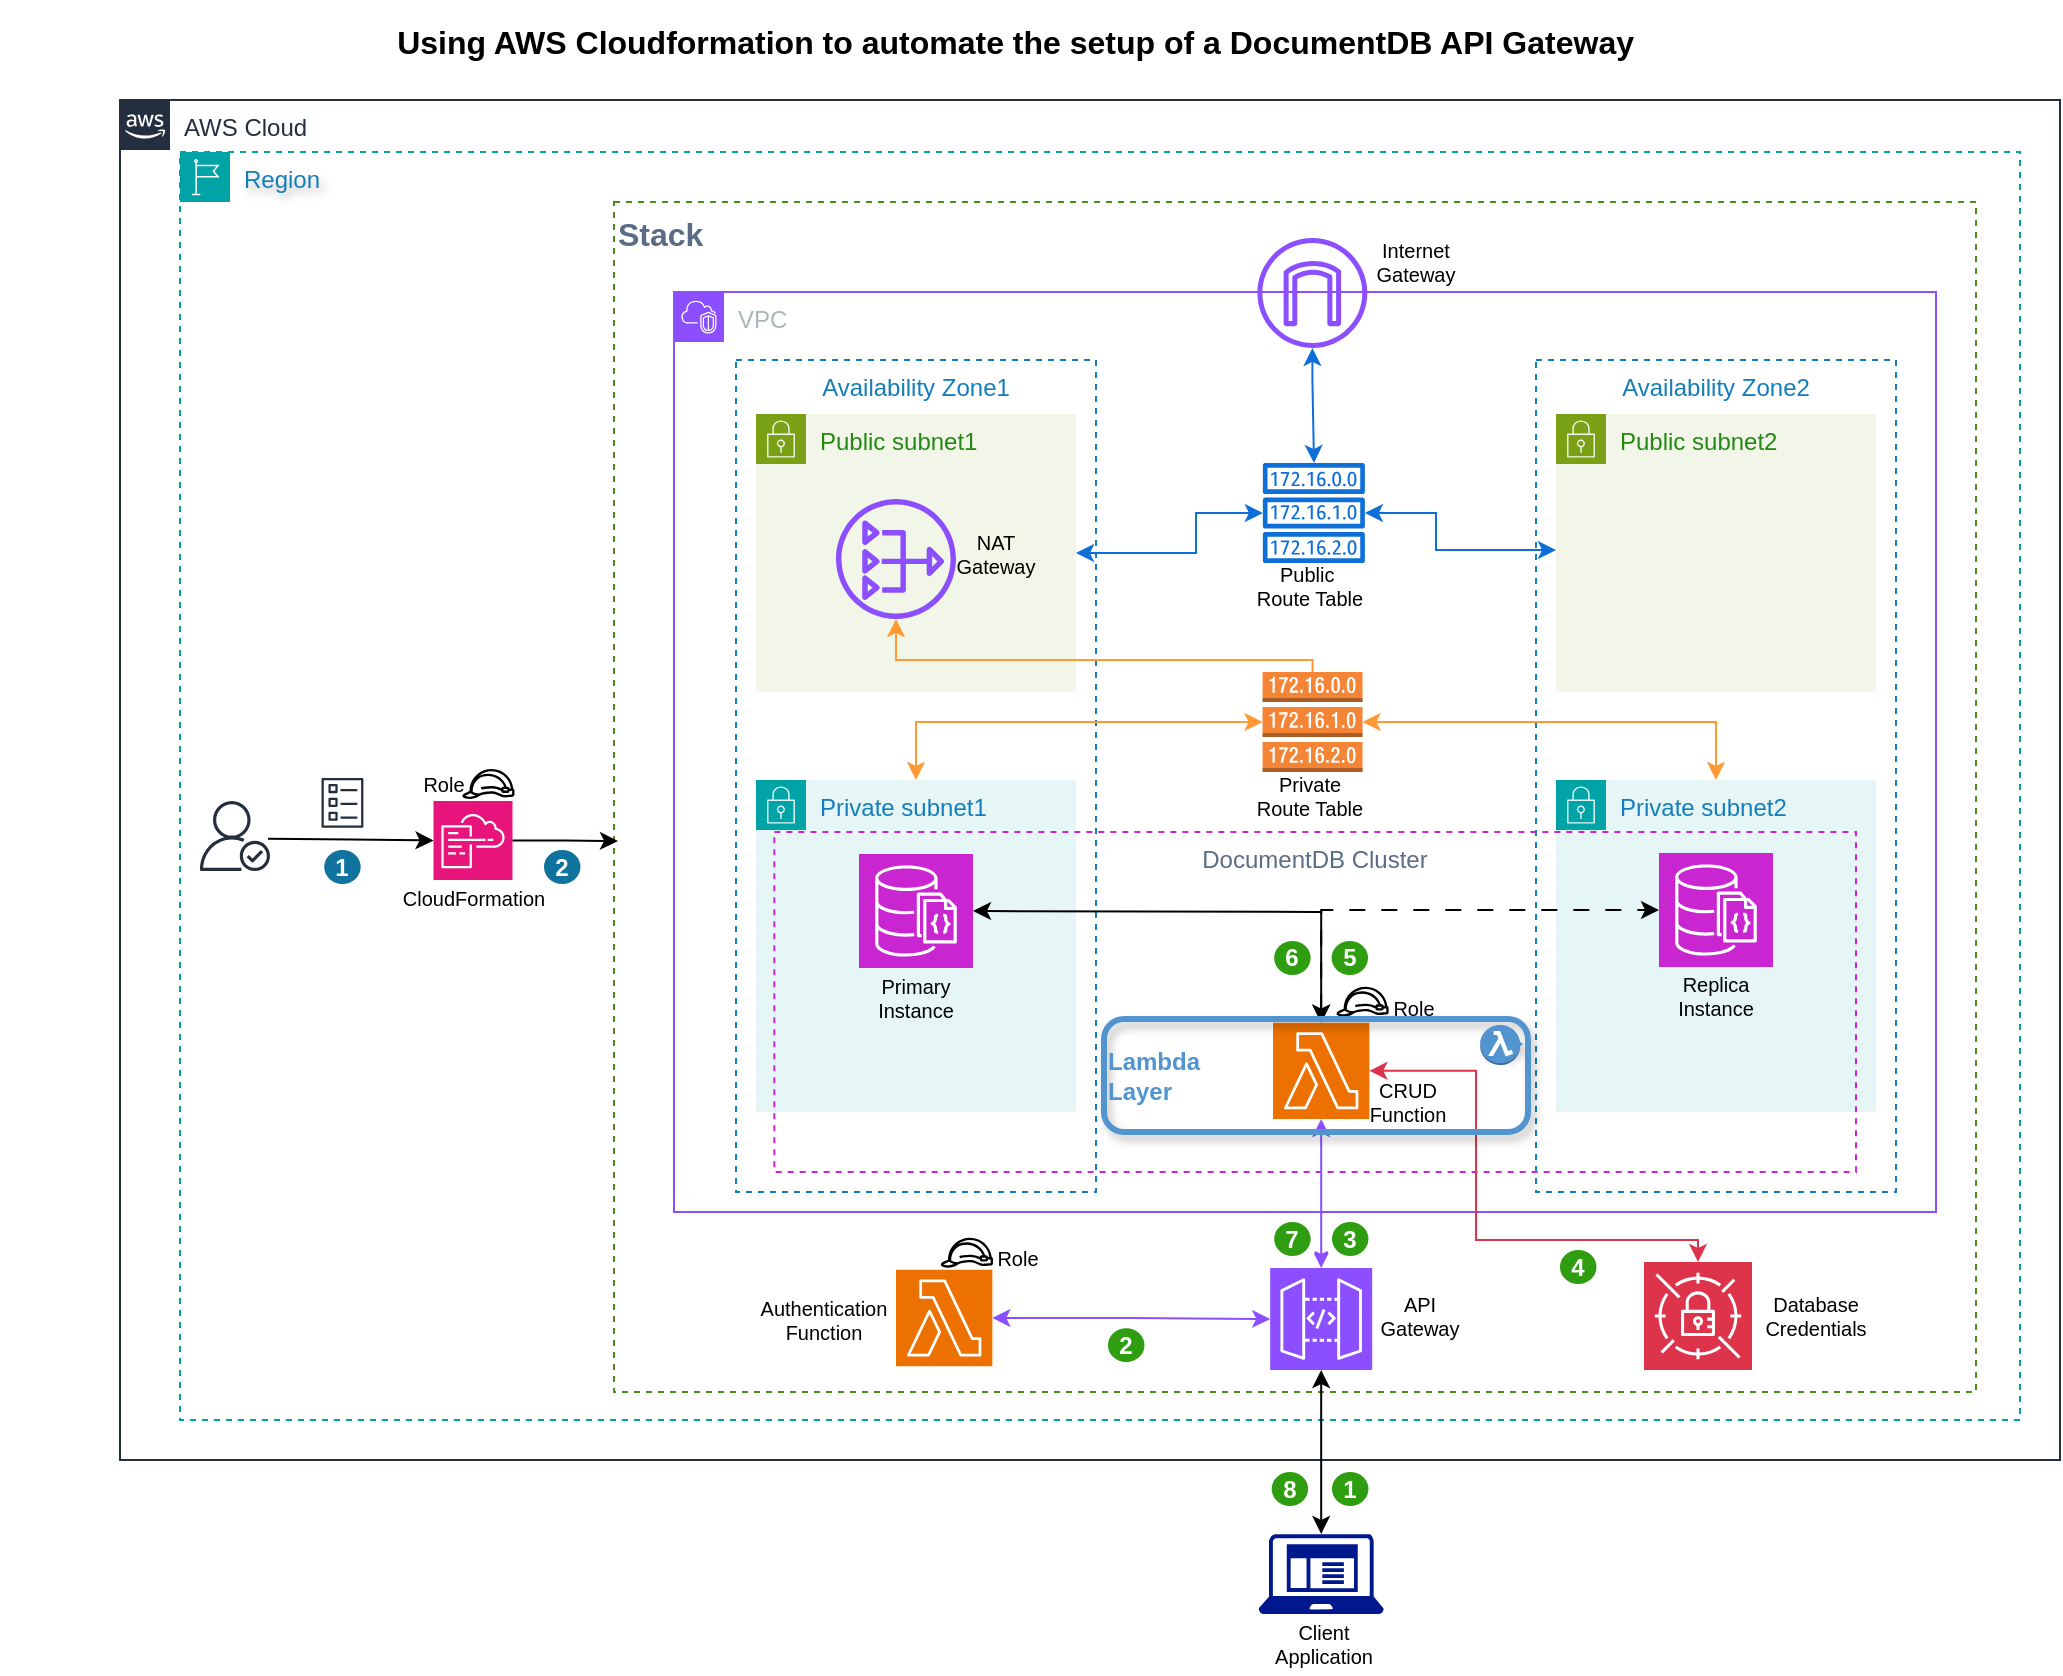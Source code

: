 <mxfile version="24.7.8">
  <diagram name="Página-1" id="AcIc0LQlfwdwwej2UEIB">
    <mxGraphModel dx="1509" dy="880" grid="1" gridSize="10" guides="1" tooltips="1" connect="1" arrows="1" fold="1" page="1" pageScale="1" pageWidth="1169" pageHeight="1654" math="0" shadow="0">
      <root>
        <mxCell id="0" />
        <mxCell id="1" parent="0" />
        <mxCell id="aId0mwtYXUcNeeGwUYDp-2" value="AWS Cloud" style="points=[[0,0],[0.25,0],[0.5,0],[0.75,0],[1,0],[1,0.25],[1,0.5],[1,0.75],[1,1],[0.75,1],[0.5,1],[0.25,1],[0,1],[0,0.75],[0,0.5],[0,0.25]];outlineConnect=0;gradientColor=none;html=1;whiteSpace=wrap;fontSize=12;fontStyle=0;container=1;pointerEvents=0;collapsible=0;recursiveResize=0;shape=mxgraph.aws4.group;grIcon=mxgraph.aws4.group_aws_cloud_alt;strokeColor=#232F3E;fillColor=none;verticalAlign=top;align=left;spacingLeft=30;fontColor=#232F3E;dashed=0;" parent="1" vertex="1">
          <mxGeometry x="100" y="80" width="970" height="680" as="geometry" />
        </mxCell>
        <mxCell id="aId0mwtYXUcNeeGwUYDp-3" value="Region" style="points=[[0,0],[0.25,0],[0.5,0],[0.75,0],[1,0],[1,0.25],[1,0.5],[1,0.75],[1,1],[0.75,1],[0.5,1],[0.25,1],[0,1],[0,0.75],[0,0.5],[0,0.25]];outlineConnect=0;gradientColor=none;whiteSpace=wrap;fontSize=12;fontStyle=0;container=1;pointerEvents=0;collapsible=0;recursiveResize=0;shape=mxgraph.aws4.group;grIcon=mxgraph.aws4.group_region;strokeColor=#00A4A6;fillColor=none;verticalAlign=top;align=left;spacingLeft=30;fontColor=#147EBA;dashed=1;textShadow=1;labelBorderColor=none;html=1;" parent="1" vertex="1">
          <mxGeometry x="130" y="106" width="920" height="634" as="geometry" />
        </mxCell>
        <mxCell id="d9eGvCtl3GfzNOBqdKXP-15" value="&lt;span style=&quot;font-size: 16px;&quot;&gt;Stack&lt;/span&gt;" style="fillColor=none;strokeColor=#498e1a;dashed=1;verticalAlign=top;fontStyle=1;fontColor=#5A6C86;whiteSpace=wrap;html=1;align=left;fontSize=16;" parent="aId0mwtYXUcNeeGwUYDp-3" vertex="1">
          <mxGeometry x="217" y="25" width="681" height="595" as="geometry" />
        </mxCell>
        <mxCell id="aId0mwtYXUcNeeGwUYDp-6" value="VPC" style="points=[[0,0],[0.25,0],[0.5,0],[0.75,0],[1,0],[1,0.25],[1,0.5],[1,0.75],[1,1],[0.75,1],[0.5,1],[0.25,1],[0,1],[0,0.75],[0,0.5],[0,0.25]];outlineConnect=0;gradientColor=none;html=1;whiteSpace=wrap;fontSize=12;fontStyle=0;container=1;pointerEvents=0;collapsible=0;recursiveResize=0;shape=mxgraph.aws4.group;grIcon=mxgraph.aws4.group_vpc2;strokeColor=#8C4FFF;fillColor=none;verticalAlign=top;align=left;spacingLeft=30;fontColor=#AAB7B8;dashed=0;" parent="aId0mwtYXUcNeeGwUYDp-3" vertex="1">
          <mxGeometry x="247" y="70" width="631" height="460" as="geometry" />
        </mxCell>
        <mxCell id="aId0mwtYXUcNeeGwUYDp-16" value="" style="outlineConnect=0;fontColor=#232F3E;gradientColor=none;fillColor=#8C4FFF;strokeColor=none;dashed=0;verticalLabelPosition=bottom;verticalAlign=top;align=center;html=1;fontSize=12;fontStyle=0;aspect=fixed;pointerEvents=1;shape=mxgraph.aws4.internet_gateway;fillStyle=solid;shadow=0;perimeterSpacing=0;strokeWidth=1;" parent="aId0mwtYXUcNeeGwUYDp-6" vertex="1">
          <mxGeometry x="291.68" y="-27" width="55" height="55" as="geometry" />
        </mxCell>
        <mxCell id="d9eGvCtl3GfzNOBqdKXP-12" value="Internet Gateway" style="text;html=1;align=center;verticalAlign=middle;whiteSpace=wrap;rounded=0;fontSize=10;" parent="aId0mwtYXUcNeeGwUYDp-3" vertex="1">
          <mxGeometry x="588" y="40" width="60" height="30" as="geometry" />
        </mxCell>
        <mxCell id="yfy_KbpDRgf1LZyivfnC-4" value="" style="sketch=0;points=[[0,0,0],[0.25,0,0],[0.5,0,0],[0.75,0,0],[1,0,0],[0,1,0],[0.25,1,0],[0.5,1,0],[0.75,1,0],[1,1,0],[0,0.25,0],[0,0.5,0],[0,0.75,0],[1,0.25,0],[1,0.5,0],[1,0.75,0]];outlineConnect=0;fontColor=#232F3E;fillColor=#8C4FFF;strokeColor=#ffffff;dashed=0;verticalLabelPosition=bottom;verticalAlign=top;align=center;html=1;fontSize=12;fontStyle=0;aspect=fixed;shape=mxgraph.aws4.resourceIcon;resIcon=mxgraph.aws4.api_gateway;" vertex="1" parent="aId0mwtYXUcNeeGwUYDp-3">
          <mxGeometry x="545.09" y="558" width="51" height="51" as="geometry" />
        </mxCell>
        <mxCell id="d9eGvCtl3GfzNOBqdKXP-13" value="API Gateway" style="text;html=1;align=center;verticalAlign=middle;whiteSpace=wrap;rounded=0;fontSize=10;" parent="aId0mwtYXUcNeeGwUYDp-3" vertex="1">
          <mxGeometry x="590.09" y="567" width="60" height="30" as="geometry" />
        </mxCell>
        <mxCell id="aId0mwtYXUcNeeGwUYDp-4" value="Availability Zone1" style="fillColor=none;strokeColor=#147EBA;dashed=1;verticalAlign=top;fontStyle=0;fontColor=#147EBA;whiteSpace=wrap;html=1;" parent="aId0mwtYXUcNeeGwUYDp-3" vertex="1">
          <mxGeometry x="278" y="104" width="180" height="416" as="geometry" />
        </mxCell>
        <mxCell id="aId0mwtYXUcNeeGwUYDp-9" value="Private subnet1" style="points=[[0,0],[0.25,0],[0.5,0],[0.75,0],[1,0],[1,0.25],[1,0.5],[1,0.75],[1,1],[0.75,1],[0.5,1],[0.25,1],[0,1],[0,0.75],[0,0.5],[0,0.25]];outlineConnect=0;gradientColor=none;html=1;whiteSpace=wrap;fontSize=12;fontStyle=0;container=1;pointerEvents=0;collapsible=0;recursiveResize=0;shape=mxgraph.aws4.group;grIcon=mxgraph.aws4.group_security_group;grStroke=0;strokeColor=#00A4A6;fillColor=#E6F6F7;verticalAlign=top;align=left;spacingLeft=30;fontColor=#147EBA;dashed=0;" parent="aId0mwtYXUcNeeGwUYDp-3" vertex="1">
          <mxGeometry x="288" y="314" width="160" height="166" as="geometry" />
        </mxCell>
        <mxCell id="aId0mwtYXUcNeeGwUYDp-10" value="Availability Zone2" style="fillColor=none;strokeColor=#147EBA;dashed=1;verticalAlign=top;fontStyle=0;fontColor=#147EBA;whiteSpace=wrap;html=1;" parent="aId0mwtYXUcNeeGwUYDp-3" vertex="1">
          <mxGeometry x="678" y="104" width="180" height="416" as="geometry" />
        </mxCell>
        <mxCell id="aId0mwtYXUcNeeGwUYDp-12" value="Private subnet2" style="points=[[0,0,0,0,0],[0,0.25,0,0,0],[0,0.5,0,0,0],[0,0.75,0,0,0],[0,1,0,0,0],[0.25,0,0,0,0],[0.25,1,0,0,0],[0.5,0,0,0,0],[0.5,1,0,0,0],[0.75,0,0,0,0],[0.75,1,0,0,0],[1,0,0,0,0],[1,0.25,0,0,0],[1,0.5,0,0,0],[1,0.75,0,0,0],[1,1,0,0,0]];outlineConnect=0;gradientColor=none;html=1;whiteSpace=wrap;fontSize=12;fontStyle=0;container=1;pointerEvents=0;collapsible=0;recursiveResize=0;shape=mxgraph.aws4.group;grIcon=mxgraph.aws4.group_security_group;grStroke=0;strokeColor=#00A4A6;fillColor=#E6F6F7;verticalAlign=top;align=left;spacingLeft=30;fontColor=#147EBA;dashed=0;" parent="aId0mwtYXUcNeeGwUYDp-3" vertex="1">
          <mxGeometry x="688" y="314" width="160" height="166" as="geometry" />
        </mxCell>
        <mxCell id="aId0mwtYXUcNeeGwUYDp-8" value="Public subnet1" style="points=[[0,0],[0.25,0],[0.5,0],[0.75,0],[1,0],[1,0.25],[1,0.5],[1,0.75],[1,1],[0.75,1],[0.5,1],[0.25,1],[0,1],[0,0.75],[0,0.5],[0,0.25]];outlineConnect=0;gradientColor=none;html=1;whiteSpace=wrap;fontSize=12;fontStyle=0;container=1;pointerEvents=0;collapsible=0;recursiveResize=0;shape=mxgraph.aws4.group;grIcon=mxgraph.aws4.group_security_group;grStroke=0;strokeColor=#7AA116;fillColor=#F2F6E8;verticalAlign=top;align=left;spacingLeft=30;fontColor=#248814;dashed=0;" parent="aId0mwtYXUcNeeGwUYDp-3" vertex="1">
          <mxGeometry x="288" y="131" width="160" height="139" as="geometry" />
        </mxCell>
        <mxCell id="aId0mwtYXUcNeeGwUYDp-17" value="" style="sketch=0;outlineConnect=0;fontColor=#232F3E;gradientColor=none;fillColor=#8C4FFF;strokeColor=none;dashed=0;verticalLabelPosition=bottom;verticalAlign=top;align=center;html=1;fontSize=12;fontStyle=0;aspect=fixed;pointerEvents=1;shape=mxgraph.aws4.nat_gateway;points=[];" parent="aId0mwtYXUcNeeGwUYDp-8" vertex="1">
          <mxGeometry x="40" y="42.5" width="60" height="60" as="geometry" />
        </mxCell>
        <mxCell id="aId0mwtYXUcNeeGwUYDp-11" value="Public subnet2" style="points=[[0,0],[0.25,0],[0.5,0],[0.75,0],[1,0],[1,0.25],[1,0.5],[1,0.75],[1,1],[0.75,1],[0.5,1],[0.25,1],[0,1],[0,0.75],[0,0.5],[0,0.25]];outlineConnect=0;gradientColor=none;html=1;whiteSpace=wrap;fontSize=12;fontStyle=0;container=1;pointerEvents=0;collapsible=0;recursiveResize=0;shape=mxgraph.aws4.group;grIcon=mxgraph.aws4.group_security_group;grStroke=0;strokeColor=#7AA116;fillColor=#F2F6E8;verticalAlign=top;align=left;spacingLeft=30;fontColor=#248814;dashed=0;" parent="aId0mwtYXUcNeeGwUYDp-3" vertex="1">
          <mxGeometry x="688" y="131" width="160" height="139" as="geometry" />
        </mxCell>
        <mxCell id="d9eGvCtl3GfzNOBqdKXP-2" value="Primary Instance" style="text;html=1;align=center;verticalAlign=middle;whiteSpace=wrap;rounded=0;fontSize=10;" parent="aId0mwtYXUcNeeGwUYDp-3" vertex="1">
          <mxGeometry x="338" y="407.5" width="60" height="30" as="geometry" />
        </mxCell>
        <mxCell id="d9eGvCtl3GfzNOBqdKXP-3" value="Replica Instance" style="text;html=1;align=center;verticalAlign=middle;whiteSpace=wrap;rounded=0;fontSize=10;" parent="aId0mwtYXUcNeeGwUYDp-3" vertex="1">
          <mxGeometry x="738" y="406.5" width="60" height="30" as="geometry" />
        </mxCell>
        <mxCell id="yfy_KbpDRgf1LZyivfnC-1" value="" style="sketch=0;points=[[0,0,0],[0.25,0,0],[0.5,0,0],[0.75,0,0],[1,0,0],[0,1,0],[0.25,1,0],[0.5,1,0],[0.75,1,0],[1,1,0],[0,0.25,0],[0,0.5,0],[0,0.75,0],[1,0.25,0],[1,0.5,0],[1,0.75,0]];outlineConnect=0;fontColor=#232F3E;fillColor=#C925D1;strokeColor=#ffffff;dashed=0;verticalLabelPosition=bottom;verticalAlign=top;align=center;html=1;fontSize=12;fontStyle=0;aspect=fixed;shape=mxgraph.aws4.resourceIcon;resIcon=mxgraph.aws4.documentdb_with_mongodb_compatibility;" vertex="1" parent="aId0mwtYXUcNeeGwUYDp-3">
          <mxGeometry x="339.5" y="351" width="57" height="57" as="geometry" />
        </mxCell>
        <mxCell id="yfy_KbpDRgf1LZyivfnC-2" value="" style="sketch=0;points=[[0,0,0],[0.25,0,0],[0.5,0,0],[0.75,0,0],[1,0,0],[0,1,0],[0.25,1,0],[0.5,1,0],[0.75,1,0],[1,1,0],[0,0.25,0],[0,0.5,0],[0,0.75,0],[1,0.25,0],[1,0.5,0],[1,0.75,0]];outlineConnect=0;fontColor=#232F3E;fillColor=#C925D1;strokeColor=#ffffff;dashed=0;verticalLabelPosition=bottom;verticalAlign=top;align=center;html=1;fontSize=12;fontStyle=0;aspect=fixed;shape=mxgraph.aws4.resourceIcon;resIcon=mxgraph.aws4.documentdb_with_mongodb_compatibility;" vertex="1" parent="aId0mwtYXUcNeeGwUYDp-3">
          <mxGeometry x="739.5" y="350.5" width="57" height="57" as="geometry" />
        </mxCell>
        <mxCell id="aId0mwtYXUcNeeGwUYDp-23" value="DocumentDB Cluster" style="fillColor=none;strokeColor=#C925D1;dashed=1;verticalAlign=top;fontStyle=0;fontColor=#5A6C86;whiteSpace=wrap;html=1;points=[[0,0,0,0,0],[0,0.25,0,0,0],[0,0.5,0,0,0],[0,0.75,0,0,0],[0,1,0,0,0],[0.25,0,0,0,0],[0.25,1,0,0,0],[0.5,0,0,0,0],[0.5,1,0,0,0],[0.75,0,0,0,0],[0.75,1,0,0,0],[1,0,0,0,0],[1,0.25,0,0,0],[1,0.5,0,0,0],[1,0.75,0,0,0],[1,1,0,0,0]];" parent="aId0mwtYXUcNeeGwUYDp-3" vertex="1">
          <mxGeometry x="297.18" y="340" width="540.82" height="170" as="geometry" />
        </mxCell>
        <mxCell id="yfy_KbpDRgf1LZyivfnC-11" value="" style="edgeStyle=orthogonalEdgeStyle;rounded=0;orthogonalLoop=1;jettySize=auto;html=1;exitX=0.5;exitY=0;exitDx=0;exitDy=0;exitPerimeter=0;entryX=0;entryY=0.5;entryDx=0;entryDy=0;entryPerimeter=0;startArrow=classic;startFill=1;dashed=1;dashPattern=8 8;" edge="1" parent="aId0mwtYXUcNeeGwUYDp-3" source="yfy_KbpDRgf1LZyivfnC-3" target="yfy_KbpDRgf1LZyivfnC-2">
          <mxGeometry relative="1" as="geometry">
            <Array as="points">
              <mxPoint x="571" y="379" />
            </Array>
          </mxGeometry>
        </mxCell>
        <mxCell id="yfy_KbpDRgf1LZyivfnC-3" value="" style="sketch=0;points=[[0,0,0],[0.25,0,0],[0.5,0,0],[0.75,0,0],[1,0,0],[0,1,0],[0.25,1,0],[0.5,1,0],[0.75,1,0],[1,1,0],[0,0.25,0],[0,0.5,0],[0,0.75,0],[1,0.25,0],[1,0.5,0],[1,0.75,0]];outlineConnect=0;fontColor=#232F3E;fillColor=#ED7100;strokeColor=#ffffff;dashed=0;verticalLabelPosition=bottom;verticalAlign=top;align=center;html=1;fontSize=12;fontStyle=0;aspect=fixed;shape=mxgraph.aws4.resourceIcon;resIcon=mxgraph.aws4.lambda;" vertex="1" parent="aId0mwtYXUcNeeGwUYDp-3">
          <mxGeometry x="546.5" y="435.32" width="48.18" height="48.18" as="geometry" />
        </mxCell>
        <mxCell id="aId0mwtYXUcNeeGwUYDp-61" value="" style="outlineConnect=0;dashed=0;verticalLabelPosition=bottom;verticalAlign=top;align=center;html=1;shape=mxgraph.aws3.route_table;fillColor=#F58536;gradientColor=none;rotation=0;" parent="aId0mwtYXUcNeeGwUYDp-3" vertex="1">
          <mxGeometry x="541.27" y="260" width="50" height="50" as="geometry" />
        </mxCell>
        <mxCell id="aId0mwtYXUcNeeGwUYDp-24" value="" style="sketch=0;outlineConnect=0;fontColor=#232F3E;gradientColor=none;fillColor=#0E6FD8;strokeColor=none;dashed=0;verticalLabelPosition=bottom;verticalAlign=top;align=center;html=1;fontSize=12;fontStyle=0;aspect=fixed;pointerEvents=1;shape=mxgraph.aws4.route_table;" parent="aId0mwtYXUcNeeGwUYDp-3" vertex="1">
          <mxGeometry x="541.27" y="155.5" width="51.32" height="50" as="geometry" />
        </mxCell>
        <mxCell id="aId0mwtYXUcNeeGwUYDp-44" style="edgeStyle=orthogonalEdgeStyle;rounded=0;orthogonalLoop=1;jettySize=auto;html=1;startArrow=classic;startFill=1;strokeColor=#FF9933;" parent="aId0mwtYXUcNeeGwUYDp-3" source="aId0mwtYXUcNeeGwUYDp-61" target="aId0mwtYXUcNeeGwUYDp-12" edge="1">
          <mxGeometry relative="1" as="geometry">
            <mxPoint x="594.527" y="134" as="sourcePoint" />
          </mxGeometry>
        </mxCell>
        <mxCell id="aId0mwtYXUcNeeGwUYDp-30" style="edgeStyle=orthogonalEdgeStyle;rounded=0;orthogonalLoop=1;jettySize=auto;html=1;startArrow=classic;startFill=1;strokeColor=#FF9933;exitX=0;exitY=0.5;exitDx=0;exitDy=0;exitPerimeter=0;" parent="aId0mwtYXUcNeeGwUYDp-3" source="aId0mwtYXUcNeeGwUYDp-61" target="aId0mwtYXUcNeeGwUYDp-9" edge="1">
          <mxGeometry relative="1" as="geometry">
            <mxPoint x="543.513" y="134" as="sourcePoint" />
          </mxGeometry>
        </mxCell>
        <mxCell id="aId0mwtYXUcNeeGwUYDp-38" style="edgeStyle=orthogonalEdgeStyle;rounded=0;orthogonalLoop=1;jettySize=auto;html=1;endArrow=classic;endFill=1;startArrow=none;startFill=0;strokeColor=#FF9933;exitX=0.5;exitY=0;exitDx=0;exitDy=0;exitPerimeter=0;" parent="aId0mwtYXUcNeeGwUYDp-3" source="aId0mwtYXUcNeeGwUYDp-61" target="aId0mwtYXUcNeeGwUYDp-17" edge="1">
          <mxGeometry relative="1" as="geometry">
            <mxPoint x="566" y="109" as="sourcePoint" />
            <Array as="points">
              <mxPoint x="566" y="254" />
              <mxPoint x="358" y="254" />
            </Array>
          </mxGeometry>
        </mxCell>
        <mxCell id="aId0mwtYXUcNeeGwUYDp-47" style="edgeStyle=orthogonalEdgeStyle;rounded=0;orthogonalLoop=1;jettySize=auto;html=1;strokeColor=#0E6FD8;startArrow=classic;startFill=1;" parent="aId0mwtYXUcNeeGwUYDp-3" source="aId0mwtYXUcNeeGwUYDp-24" edge="1" target="aId0mwtYXUcNeeGwUYDp-11">
          <mxGeometry relative="1" as="geometry">
            <Array as="points">
              <mxPoint x="628" y="181" />
              <mxPoint x="628" y="199" />
            </Array>
            <mxPoint x="688" y="7" as="targetPoint" />
          </mxGeometry>
        </mxCell>
        <mxCell id="aId0mwtYXUcNeeGwUYDp-48" style="edgeStyle=orthogonalEdgeStyle;rounded=0;orthogonalLoop=1;jettySize=auto;html=1;startArrow=classic;startFill=1;strokeColor=#0E6FD8;entryX=1;entryY=0.5;entryDx=0;entryDy=0;" parent="aId0mwtYXUcNeeGwUYDp-3" source="aId0mwtYXUcNeeGwUYDp-24" edge="1" target="aId0mwtYXUcNeeGwUYDp-8">
          <mxGeometry relative="1" as="geometry">
            <mxPoint x="448" y="68" as="targetPoint" />
            <mxPoint x="568" y="148" as="sourcePoint" />
            <Array as="points">
              <mxPoint x="508" y="181" />
              <mxPoint x="508" y="201" />
            </Array>
          </mxGeometry>
        </mxCell>
        <mxCell id="d9eGvCtl3GfzNOBqdKXP-11" value="NAT Gateway" style="text;html=1;align=center;verticalAlign=middle;whiteSpace=wrap;rounded=0;fontSize=10;" parent="aId0mwtYXUcNeeGwUYDp-3" vertex="1">
          <mxGeometry x="378" y="186" width="60" height="30" as="geometry" />
        </mxCell>
        <mxCell id="aId0mwtYXUcNeeGwUYDp-56" value="" style="sketch=0;points=[[0,0,0],[0.25,0,0],[0.5,0,0],[0.75,0,0],[1,0,0],[0,1,0],[0.25,1,0],[0.5,1,0],[0.75,1,0],[1,1,0],[0,0.25,0],[0,0.5,0],[0,0.75,0],[1,0.25,0],[1,0.5,0],[1,0.75,0]];outlineConnect=0;fontColor=#232F3E;fillColor=#DD344C;strokeColor=#ffffff;dashed=0;verticalLabelPosition=bottom;verticalAlign=top;align=center;html=1;fontSize=12;fontStyle=0;aspect=fixed;shape=mxgraph.aws4.resourceIcon;resIcon=mxgraph.aws4.secrets_manager;" parent="aId0mwtYXUcNeeGwUYDp-3" vertex="1">
          <mxGeometry x="732" y="555" width="54" height="54" as="geometry" />
        </mxCell>
        <mxCell id="d9eGvCtl3GfzNOBqdKXP-14" value="Database Credentials" style="text;html=1;align=center;verticalAlign=middle;whiteSpace=wrap;rounded=0;fontSize=10;" parent="aId0mwtYXUcNeeGwUYDp-3" vertex="1">
          <mxGeometry x="788" y="567" width="60" height="30" as="geometry" />
        </mxCell>
        <mxCell id="d9eGvCtl3GfzNOBqdKXP-9" value="Private Route Table" style="text;html=1;align=center;verticalAlign=middle;whiteSpace=wrap;rounded=0;fontSize=10;" parent="aId0mwtYXUcNeeGwUYDp-3" vertex="1">
          <mxGeometry x="535.02" y="307" width="60" height="30" as="geometry" />
        </mxCell>
        <mxCell id="d9eGvCtl3GfzNOBqdKXP-10" value="Public&amp;nbsp; Route Table" style="text;html=1;align=center;verticalAlign=middle;whiteSpace=wrap;rounded=0;fontSize=10;" parent="aId0mwtYXUcNeeGwUYDp-3" vertex="1">
          <mxGeometry x="535.02" y="202" width="60" height="30" as="geometry" />
        </mxCell>
        <mxCell id="aId0mwtYXUcNeeGwUYDp-50" style="edgeStyle=orthogonalEdgeStyle;rounded=0;orthogonalLoop=1;jettySize=auto;html=1;entryX=0.5;entryY=1;entryDx=0;entryDy=0;strokeColor=#8C4FFF;entryPerimeter=0;exitX=0.5;exitY=0;exitDx=0;exitDy=0;exitPerimeter=0;startArrow=classic;startFill=1;" parent="aId0mwtYXUcNeeGwUYDp-3" source="yfy_KbpDRgf1LZyivfnC-4" target="yfy_KbpDRgf1LZyivfnC-3" edge="1">
          <mxGeometry relative="1" as="geometry">
            <Array as="points" />
            <mxPoint x="567" y="258" as="sourcePoint" />
            <mxPoint x="568" y="263" as="targetPoint" />
          </mxGeometry>
        </mxCell>
        <mxCell id="yfy_KbpDRgf1LZyivfnC-6" style="edgeStyle=orthogonalEdgeStyle;rounded=0;orthogonalLoop=1;jettySize=auto;html=1;startArrow=classic;startFill=1;strokeColor=#0E6FD8;" edge="1" parent="aId0mwtYXUcNeeGwUYDp-3" source="aId0mwtYXUcNeeGwUYDp-16" target="aId0mwtYXUcNeeGwUYDp-24">
          <mxGeometry relative="1" as="geometry">
            <mxPoint x="503.09" y="138" as="targetPoint" />
            <mxPoint x="596.09" y="111" as="sourcePoint" />
            <Array as="points">
              <mxPoint x="567" y="114" />
              <mxPoint x="567" y="114" />
            </Array>
          </mxGeometry>
        </mxCell>
        <mxCell id="yfy_KbpDRgf1LZyivfnC-8" style="edgeStyle=orthogonalEdgeStyle;rounded=0;orthogonalLoop=1;jettySize=auto;html=1;endSize=6;startArrow=classic;startFill=1;startSize=6;strokeColor=#DD344C;exitX=1;exitY=0.5;exitDx=0;exitDy=0;exitPerimeter=0;entryX=0.5;entryY=0;entryDx=0;entryDy=0;entryPerimeter=0;" edge="1" parent="aId0mwtYXUcNeeGwUYDp-3" source="yfy_KbpDRgf1LZyivfnC-3" target="aId0mwtYXUcNeeGwUYDp-56">
          <mxGeometry relative="1" as="geometry">
            <Array as="points">
              <mxPoint x="648" y="459" />
              <mxPoint x="648" y="544" />
              <mxPoint x="759" y="544" />
            </Array>
            <mxPoint x="897" y="528" as="sourcePoint" />
            <mxPoint x="888" y="639" as="targetPoint" />
          </mxGeometry>
        </mxCell>
        <mxCell id="yfy_KbpDRgf1LZyivfnC-12" value="" style="edgeStyle=orthogonalEdgeStyle;rounded=0;orthogonalLoop=1;jettySize=auto;html=1;exitX=0.5;exitY=0;exitDx=0;exitDy=0;exitPerimeter=0;entryX=1;entryY=0.5;entryDx=0;entryDy=0;entryPerimeter=0;startArrow=classic;startFill=1;" edge="1" parent="aId0mwtYXUcNeeGwUYDp-3" source="yfy_KbpDRgf1LZyivfnC-3" target="yfy_KbpDRgf1LZyivfnC-1">
          <mxGeometry relative="1" as="geometry">
            <mxPoint x="488" y="366.5" as="sourcePoint" />
            <mxPoint x="657" y="350.5" as="targetPoint" />
            <Array as="points">
              <mxPoint x="571" y="380" />
              <mxPoint x="568" y="380" />
            </Array>
          </mxGeometry>
        </mxCell>
        <mxCell id="yfy_KbpDRgf1LZyivfnC-13" value="" style="sketch=0;points=[[0,0,0],[0.25,0,0],[0.5,0,0],[0.75,0,0],[1,0,0],[0,1,0],[0.25,1,0],[0.5,1,0],[0.75,1,0],[1,1,0],[0,0.25,0],[0,0.5,0],[0,0.75,0],[1,0.25,0],[1,0.5,0],[1,0.75,0]];outlineConnect=0;fontColor=#232F3E;fillColor=#ED7100;strokeColor=#ffffff;dashed=0;verticalLabelPosition=bottom;verticalAlign=top;align=center;html=1;fontSize=12;fontStyle=0;aspect=fixed;shape=mxgraph.aws4.resourceIcon;resIcon=mxgraph.aws4.lambda;" vertex="1" parent="aId0mwtYXUcNeeGwUYDp-3">
          <mxGeometry x="358" y="558.91" width="48.18" height="48.18" as="geometry" />
        </mxCell>
        <mxCell id="yfy_KbpDRgf1LZyivfnC-14" style="edgeStyle=orthogonalEdgeStyle;rounded=0;orthogonalLoop=1;jettySize=auto;html=1;entryX=0;entryY=0.5;entryDx=0;entryDy=0;strokeColor=#8C4FFF;entryPerimeter=0;exitX=1;exitY=0.5;exitDx=0;exitDy=0;exitPerimeter=0;startArrow=classic;startFill=1;" edge="1" parent="aId0mwtYXUcNeeGwUYDp-3" source="yfy_KbpDRgf1LZyivfnC-13" target="yfy_KbpDRgf1LZyivfnC-4">
          <mxGeometry relative="1" as="geometry">
            <Array as="points" />
            <mxPoint x="458" y="698" as="sourcePoint" />
            <mxPoint x="458" y="584" as="targetPoint" />
          </mxGeometry>
        </mxCell>
        <mxCell id="yfy_KbpDRgf1LZyivfnC-15" value="Authentication Function" style="text;html=1;align=center;verticalAlign=middle;whiteSpace=wrap;rounded=0;fontSize=10;" vertex="1" parent="aId0mwtYXUcNeeGwUYDp-3">
          <mxGeometry x="288" y="565" width="68" height="37" as="geometry" />
        </mxCell>
        <mxCell id="yfy_KbpDRgf1LZyivfnC-16" value="CRUD Function" style="text;html=1;align=center;verticalAlign=middle;whiteSpace=wrap;rounded=0;fontSize=10;" vertex="1" parent="aId0mwtYXUcNeeGwUYDp-3">
          <mxGeometry x="580" y="466" width="68" height="17.5" as="geometry" />
        </mxCell>
        <mxCell id="d9eGvCtl3GfzNOBqdKXP-21" value="" style="sketch=0;outlineConnect=0;fontColor=#232F3E;gradientColor=none;fillColor=#232F3D;strokeColor=none;dashed=0;verticalLabelPosition=bottom;verticalAlign=top;align=center;html=1;fontSize=10;fontStyle=0;aspect=fixed;pointerEvents=1;shape=mxgraph.aws4.authenticated_user;" parent="aId0mwtYXUcNeeGwUYDp-3" vertex="1">
          <mxGeometry x="10" y="324.5" width="35" height="35" as="geometry" />
        </mxCell>
        <mxCell id="d9eGvCtl3GfzNOBqdKXP-18" value="CloudFormation" style="text;html=1;align=center;verticalAlign=middle;whiteSpace=wrap;rounded=0;fontSize=10;" parent="aId0mwtYXUcNeeGwUYDp-3" vertex="1">
          <mxGeometry x="116.5" y="357.5" width="60" height="30" as="geometry" />
        </mxCell>
        <mxCell id="d9eGvCtl3GfzNOBqdKXP-19" value="" style="sketch=0;outlineConnect=0;fontColor=#232F3E;gradientColor=none;fillColor=#000000;strokeColor=none;dashed=0;verticalLabelPosition=bottom;verticalAlign=top;align=center;html=1;fontSize=10;fontStyle=0;aspect=fixed;pointerEvents=1;shape=mxgraph.aws4.role;" parent="aId0mwtYXUcNeeGwUYDp-3" vertex="1">
          <mxGeometry x="140.91" y="308.5" width="26.59" height="15" as="geometry" />
        </mxCell>
        <mxCell id="d9eGvCtl3GfzNOBqdKXP-17" value="" style="sketch=0;points=[[0,0,0],[0.25,0,0],[0.5,0,0],[0.75,0,0],[1,0,0],[0,1,0],[0.25,1,0],[0.5,1,0],[0.75,1,0],[1,1,0],[0,0.25,0],[0,0.5,0],[0,0.75,0],[1,0.25,0],[1,0.5,0],[1,0.75,0]];points=[[0,0,0],[0.25,0,0],[0.5,0,0],[0.75,0,0],[1,0,0],[0,1,0],[0.25,1,0],[0.5,1,0],[0.75,1,0],[1,1,0],[0,0.25,0],[0,0.5,0],[0,0.75,0],[1,0.25,0],[1,0.5,0],[1,0.75,0]];outlineConnect=0;fontColor=#232F3E;fillColor=#E7157B;strokeColor=#ffffff;dashed=0;verticalLabelPosition=bottom;verticalAlign=top;align=center;html=1;fontSize=10;fontStyle=0;aspect=fixed;shape=mxgraph.aws4.resourceIcon;resIcon=mxgraph.aws4.cloudformation;" parent="aId0mwtYXUcNeeGwUYDp-3" vertex="1">
          <mxGeometry x="126.75" y="324.5" width="39.5" height="39.5" as="geometry" />
        </mxCell>
        <mxCell id="d9eGvCtl3GfzNOBqdKXP-23" style="edgeStyle=orthogonalEdgeStyle;rounded=0;orthogonalLoop=1;jettySize=auto;html=1;entryX=0;entryY=0.5;entryDx=0;entryDy=0;entryPerimeter=0;fontSize=10;" parent="aId0mwtYXUcNeeGwUYDp-3" target="d9eGvCtl3GfzNOBqdKXP-17" edge="1">
          <mxGeometry relative="1" as="geometry">
            <mxPoint x="44" y="343.324" as="sourcePoint" />
          </mxGeometry>
        </mxCell>
        <mxCell id="d9eGvCtl3GfzNOBqdKXP-22" value="Template" style="sketch=0;outlineConnect=0;fontColor=none;gradientColor=none;strokeColor=#232F3E;fillColor=#ffffff;dashed=0;verticalLabelPosition=bottom;verticalAlign=top;align=center;fontSize=10;fontStyle=0;aspect=fixed;shape=mxgraph.aws4.resourceIcon;resIcon=mxgraph.aws4.template;noLabel=1;" parent="aId0mwtYXUcNeeGwUYDp-3" vertex="1">
          <mxGeometry x="65.67" y="309.89" width="31.11" height="31.11" as="geometry" />
        </mxCell>
        <mxCell id="d9eGvCtl3GfzNOBqdKXP-20" value="Role" style="text;html=1;align=center;verticalAlign=middle;whiteSpace=wrap;rounded=0;fontSize=10;" parent="aId0mwtYXUcNeeGwUYDp-3" vertex="1">
          <mxGeometry x="116.5" y="301" width="30.25" height="30" as="geometry" />
        </mxCell>
        <mxCell id="d9eGvCtl3GfzNOBqdKXP-16" style="edgeStyle=orthogonalEdgeStyle;rounded=0;orthogonalLoop=1;jettySize=auto;html=1;exitX=1;exitY=0.5;exitDx=0;exitDy=0;exitPerimeter=0;fontSize=10;entryX=0;entryY=0.5;entryDx=0;entryDy=0;" parent="aId0mwtYXUcNeeGwUYDp-3" source="d9eGvCtl3GfzNOBqdKXP-17" edge="1">
          <mxGeometry relative="1" as="geometry">
            <mxPoint x="219" y="344.5" as="targetPoint" />
            <Array as="points">
              <mxPoint x="193" y="345" />
            </Array>
          </mxGeometry>
        </mxCell>
        <mxCell id="yfy_KbpDRgf1LZyivfnC-22" value="" style="sketch=0;outlineConnect=0;fontColor=#232F3E;gradientColor=none;fillColor=#000000;strokeColor=none;dashed=0;verticalLabelPosition=bottom;verticalAlign=top;align=center;html=1;fontSize=10;fontStyle=0;aspect=fixed;pointerEvents=1;shape=mxgraph.aws4.role;" vertex="1" parent="aId0mwtYXUcNeeGwUYDp-3">
          <mxGeometry x="578" y="417.32" width="26.59" height="15" as="geometry" />
        </mxCell>
        <mxCell id="yfy_KbpDRgf1LZyivfnC-23" value="Role" style="text;html=1;align=center;verticalAlign=middle;whiteSpace=wrap;rounded=0;fontSize=10;" vertex="1" parent="aId0mwtYXUcNeeGwUYDp-3">
          <mxGeometry x="601.59" y="412.5" width="30.25" height="30" as="geometry" />
        </mxCell>
        <mxCell id="yfy_KbpDRgf1LZyivfnC-27" value="&lt;div&gt;&lt;b style=&quot;background-color: initial;&quot;&gt;Lambda&amp;nbsp;&lt;/b&gt;&lt;br&gt;&lt;/div&gt;&lt;div&gt;&lt;b&gt;&lt;font&gt;Layer&lt;/font&gt;&lt;/b&gt;&lt;/div&gt;" style="html=1;outlineConnect=0;whiteSpace=wrap;fillColor=none;shape=mxgraph.archimate3.application;appType=proc;archiType=rounded;verticalAlign=middle;align=left;fontColor=#5294CF;horizontal=1;strokeColor=#5294CF;shadow=1;perimeterSpacing=2;strokeWidth=3;" vertex="1" parent="aId0mwtYXUcNeeGwUYDp-3">
          <mxGeometry x="462" y="433.5" width="212" height="56.5" as="geometry" />
        </mxCell>
        <mxCell id="yfy_KbpDRgf1LZyivfnC-28" value="" style="outlineConnect=0;dashed=0;verticalLabelPosition=bottom;verticalAlign=top;align=center;html=1;shape=mxgraph.aws3.lambda_function;fillColor=#5294CF;gradientColor=none;" vertex="1" parent="aId0mwtYXUcNeeGwUYDp-3">
          <mxGeometry x="650.09" y="436.5" width="20" height="20" as="geometry" />
        </mxCell>
        <mxCell id="yfy_KbpDRgf1LZyivfnC-30" value="1" style="shape=ellipse;perimeter=ellipsePerimeter;fontSize=12;fontStyle=1;shadow=0;strokeColor=#ffffff;fillColor=#10739E;strokeWidth=4;fontColor=#ffffff;align=center;whiteSpace=wrap;html=1;" vertex="1" parent="aId0mwtYXUcNeeGwUYDp-3">
          <mxGeometry x="70.12" y="347" width="22.22" height="21" as="geometry" />
        </mxCell>
        <mxCell id="yfy_KbpDRgf1LZyivfnC-31" value="2" style="shape=ellipse;perimeter=ellipsePerimeter;fontSize=12;fontStyle=1;shadow=0;strokeColor=#ffffff;fillColor=#10739E;strokeWidth=4;fontColor=#ffffff;align=center;whiteSpace=wrap;html=1;" vertex="1" parent="aId0mwtYXUcNeeGwUYDp-3">
          <mxGeometry x="180.0" y="347" width="22.22" height="21" as="geometry" />
        </mxCell>
        <mxCell id="yfy_KbpDRgf1LZyivfnC-33" value="2" style="shape=ellipse;perimeter=ellipsePerimeter;fontSize=12;fontStyle=1;shadow=0;strokeColor=#ffffff;fillColor=#2e9e10;strokeWidth=4;fontColor=#ffffff;align=center;whiteSpace=wrap;html=1;" vertex="1" parent="aId0mwtYXUcNeeGwUYDp-3">
          <mxGeometry x="462" y="586.09" width="22.22" height="21" as="geometry" />
        </mxCell>
        <mxCell id="yfy_KbpDRgf1LZyivfnC-34" value="3" style="shape=ellipse;perimeter=ellipsePerimeter;fontSize=12;fontStyle=1;shadow=0;strokeColor=#ffffff;fillColor=#2e9e10;strokeWidth=4;fontColor=#ffffff;align=center;whiteSpace=wrap;html=1;" vertex="1" parent="aId0mwtYXUcNeeGwUYDp-3">
          <mxGeometry x="574.0" y="533" width="22.22" height="21" as="geometry" />
        </mxCell>
        <mxCell id="yfy_KbpDRgf1LZyivfnC-35" value="4" style="shape=ellipse;perimeter=ellipsePerimeter;fontSize=12;fontStyle=1;shadow=0;strokeColor=#ffffff;fillColor=#2e9e10;strokeWidth=4;fontColor=#ffffff;align=center;whiteSpace=wrap;html=1;" vertex="1" parent="aId0mwtYXUcNeeGwUYDp-3">
          <mxGeometry x="688" y="547" width="22.22" height="21" as="geometry" />
        </mxCell>
        <mxCell id="yfy_KbpDRgf1LZyivfnC-36" value="5" style="shape=ellipse;perimeter=ellipsePerimeter;fontSize=12;fontStyle=1;shadow=0;strokeColor=#ffffff;fillColor=#2e9e10;strokeWidth=4;fontColor=#ffffff;align=center;whiteSpace=wrap;html=1;" vertex="1" parent="aId0mwtYXUcNeeGwUYDp-3">
          <mxGeometry x="573.8" y="392.5" width="22.22" height="21" as="geometry" />
        </mxCell>
        <mxCell id="yfy_KbpDRgf1LZyivfnC-37" value="6" style="shape=ellipse;perimeter=ellipsePerimeter;fontSize=12;fontStyle=1;shadow=0;strokeColor=#ffffff;fillColor=#2e9e10;strokeWidth=4;fontColor=#ffffff;align=center;whiteSpace=wrap;html=1;" vertex="1" parent="aId0mwtYXUcNeeGwUYDp-3">
          <mxGeometry x="545.09" y="392.5" width="22.22" height="21" as="geometry" />
        </mxCell>
        <mxCell id="yfy_KbpDRgf1LZyivfnC-38" value="7" style="shape=ellipse;perimeter=ellipsePerimeter;fontSize=12;fontStyle=1;shadow=0;strokeColor=#ffffff;fillColor=#2e9e10;strokeWidth=4;fontColor=#ffffff;align=center;whiteSpace=wrap;html=1;" vertex="1" parent="aId0mwtYXUcNeeGwUYDp-3">
          <mxGeometry x="545.09" y="533" width="22.22" height="21" as="geometry" />
        </mxCell>
        <mxCell id="yfy_KbpDRgf1LZyivfnC-41" value="" style="sketch=0;outlineConnect=0;fontColor=#232F3E;gradientColor=none;fillColor=#000000;strokeColor=none;dashed=0;verticalLabelPosition=bottom;verticalAlign=top;align=center;html=1;fontSize=10;fontStyle=0;aspect=fixed;pointerEvents=1;shape=mxgraph.aws4.role;" vertex="1" parent="aId0mwtYXUcNeeGwUYDp-3">
          <mxGeometry x="380.16" y="542.82" width="26.59" height="15" as="geometry" />
        </mxCell>
        <mxCell id="yfy_KbpDRgf1LZyivfnC-42" value="Role" style="text;html=1;align=center;verticalAlign=middle;whiteSpace=wrap;rounded=0;fontSize=10;" vertex="1" parent="aId0mwtYXUcNeeGwUYDp-3">
          <mxGeometry x="403.75" y="538" width="30.25" height="30" as="geometry" />
        </mxCell>
        <mxCell id="aId0mwtYXUcNeeGwUYDp-1" value="Using AWS Cloudformation to automate the setup of a DocumentDB API Gateway " style="text;strokeColor=none;fillColor=none;fontSize=16;fontStyle=1;verticalAlign=middle;align=center;" parent="1" vertex="1">
          <mxGeometry x="40" y="30" width="1020" height="40" as="geometry" />
        </mxCell>
        <mxCell id="yfy_KbpDRgf1LZyivfnC-19" value="" style="edgeStyle=orthogonalEdgeStyle;rounded=0;orthogonalLoop=1;jettySize=auto;html=1;startArrow=classic;startFill=1;entryX=0.5;entryY=0;entryDx=0;entryDy=0;entryPerimeter=0;" edge="1" parent="1" source="yfy_KbpDRgf1LZyivfnC-4" target="yfy_KbpDRgf1LZyivfnC-20">
          <mxGeometry relative="1" as="geometry">
            <mxPoint x="700" y="810" as="targetPoint" />
          </mxGeometry>
        </mxCell>
        <mxCell id="yfy_KbpDRgf1LZyivfnC-20" value="" style="sketch=0;aspect=fixed;pointerEvents=1;shadow=0;dashed=0;html=1;strokeColor=none;labelPosition=center;verticalLabelPosition=bottom;verticalAlign=top;align=center;fillColor=#00188D;shape=mxgraph.mscae.enterprise.client_application" vertex="1" parent="1">
          <mxGeometry x="669.34" y="797" width="62.5" height="40" as="geometry" />
        </mxCell>
        <mxCell id="yfy_KbpDRgf1LZyivfnC-21" value="Client Application" style="text;html=1;align=center;verticalAlign=middle;whiteSpace=wrap;rounded=0;fontSize=10;" vertex="1" parent="1">
          <mxGeometry x="671.84" y="837" width="60" height="30" as="geometry" />
        </mxCell>
        <mxCell id="yfy_KbpDRgf1LZyivfnC-32" value="1" style="shape=ellipse;perimeter=ellipsePerimeter;fontSize=12;fontStyle=1;shadow=0;strokeColor=#ffffff;fillColor=#2e9e10;strokeWidth=4;fontColor=#ffffff;align=center;whiteSpace=wrap;html=1;" vertex="1" parent="1">
          <mxGeometry x="704.0" y="764" width="22.22" height="21" as="geometry" />
        </mxCell>
        <mxCell id="yfy_KbpDRgf1LZyivfnC-39" value="8" style="shape=ellipse;perimeter=ellipsePerimeter;fontSize=12;fontStyle=1;shadow=0;strokeColor=#ffffff;fillColor=#2e9e10;strokeWidth=4;fontColor=#ffffff;align=center;whiteSpace=wrap;html=1;" vertex="1" parent="1">
          <mxGeometry x="673.84" y="764" width="22.22" height="21" as="geometry" />
        </mxCell>
      </root>
    </mxGraphModel>
  </diagram>
</mxfile>
